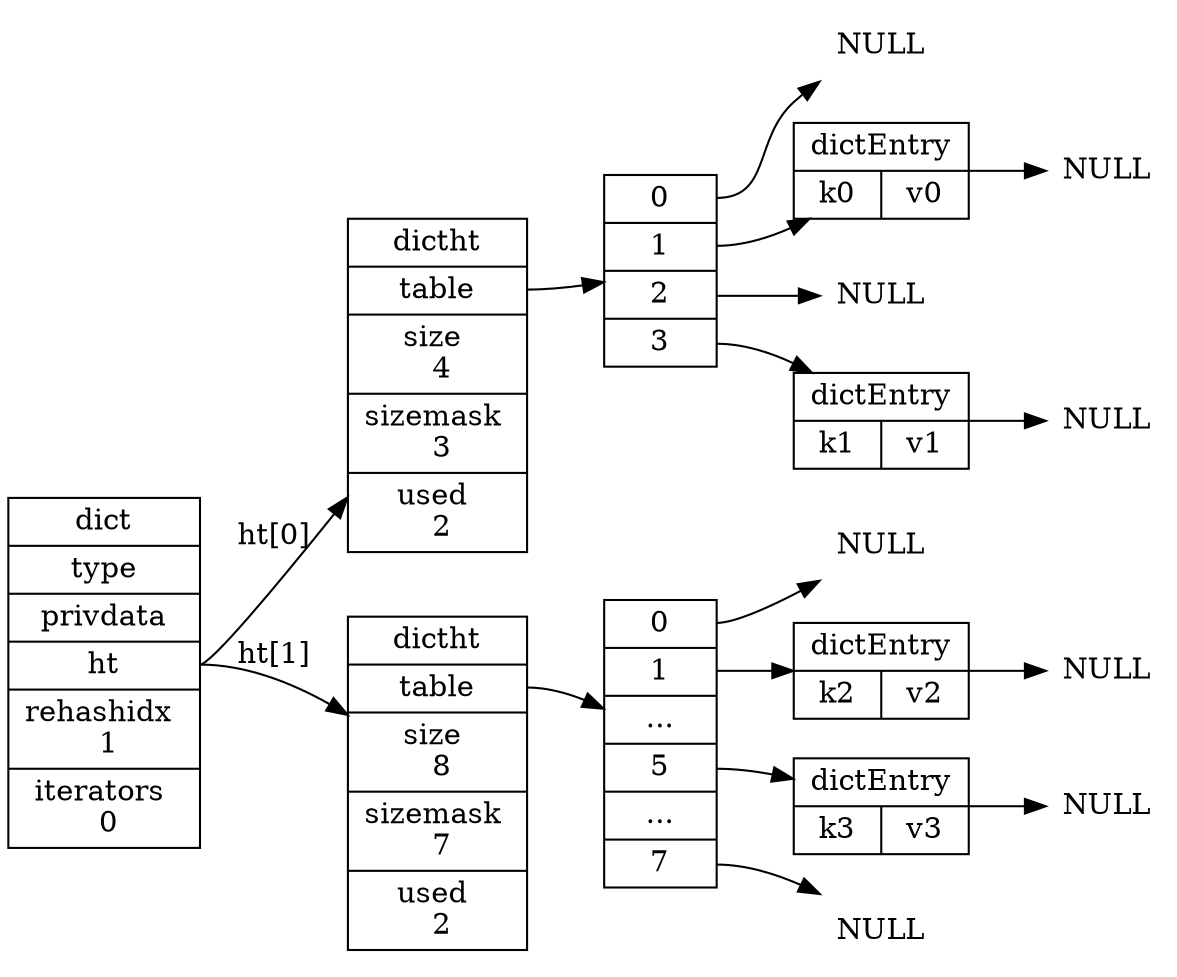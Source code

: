 digraph {

    rankdir = LR;

    //

    node [shape = record];

    dict [label = " <head> dict | type | privdata | <ht> ht | rehashidx \n 1 | iterators \n 0 "];

    dictht0 [label = " <head> dictht | <table> table | <size> size \n 4 | <sizemask> sizemask \n 3 | <used> used \n 2"];

    dictht1 [label = " <head> dictht | <table> table | <size> size \n 8 | <sizemask> sizemask \n 7 | <used> used \n 2"];

    table0 [label = " <0> 0 | <1> 1 | <2> 2 | <3> 3 "];
    table1 [label = " <0> 0 | <1> 1 | ... | <5> 5 | ... | <7> 7 "];

    dictEntry0 [label = " <head> dictEntry | { k0 | v0 }"];
    dictEntry1 [label = " <head> dictEntry | { k1 | v1 }"];
    dictEntry2 [label = " <head> dictEntry | { k2 | v2 }"];
    dictEntry3 [label = " <head> dictEntry | { k3 | v3 }"];

    //

    node [shape = plaintext, label = "NULL"];

    null0;
    null1;
    null2;
    null3;

    null10;
    null11;
    null15;
    null17;

    //

    dict:ht -> dictht0 [label = "ht[0]"];
    dict:ht -> dictht1 [label = "ht[1]"];

    dictht0:table -> table0;
    dictht1:table -> table1;

    table0:0 -> null0;
    table0:1 -> dictEntry0 -> null1;
    table0:2 -> null2;
    table0:3 -> dictEntry1 -> null3;

    table1:0 -> null10;
    table1:1 -> dictEntry2 -> null11;
    table1:5 -> dictEntry3 -> null15;
    table1:7 -> null17;
}
